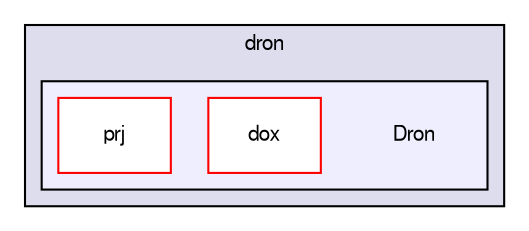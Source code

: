 digraph "/home/michal/Desktop/dron/Dron" {
  compound=true
  node [ fontsize="10", fontname="FreeSans"];
  edge [ labelfontsize="10", labelfontname="FreeSans"];
  subgraph clusterdir_a33e3cf1dcedc469cc4ebda78ed04c6d {
    graph [ bgcolor="#ddddee", pencolor="black", label="dron" fontname="FreeSans", fontsize="10", URL="dir_a33e3cf1dcedc469cc4ebda78ed04c6d.html"]
  subgraph clusterdir_3a73eb9ef2e99bbb5be4f2de43b94998 {
    graph [ bgcolor="#eeeeff", pencolor="black", label="" URL="dir_3a73eb9ef2e99bbb5be4f2de43b94998.html"];
    dir_3a73eb9ef2e99bbb5be4f2de43b94998 [shape=plaintext label="Dron"];
    dir_afada9335870f8d809d588866ff12f46 [shape=box label="dox" color="red" fillcolor="white" style="filled" URL="dir_afada9335870f8d809d588866ff12f46.html"];
    dir_6ca29fe8855be2f9297c48b7f9531dc3 [shape=box label="prj" color="red" fillcolor="white" style="filled" URL="dir_6ca29fe8855be2f9297c48b7f9531dc3.html"];
  }
  }
}
